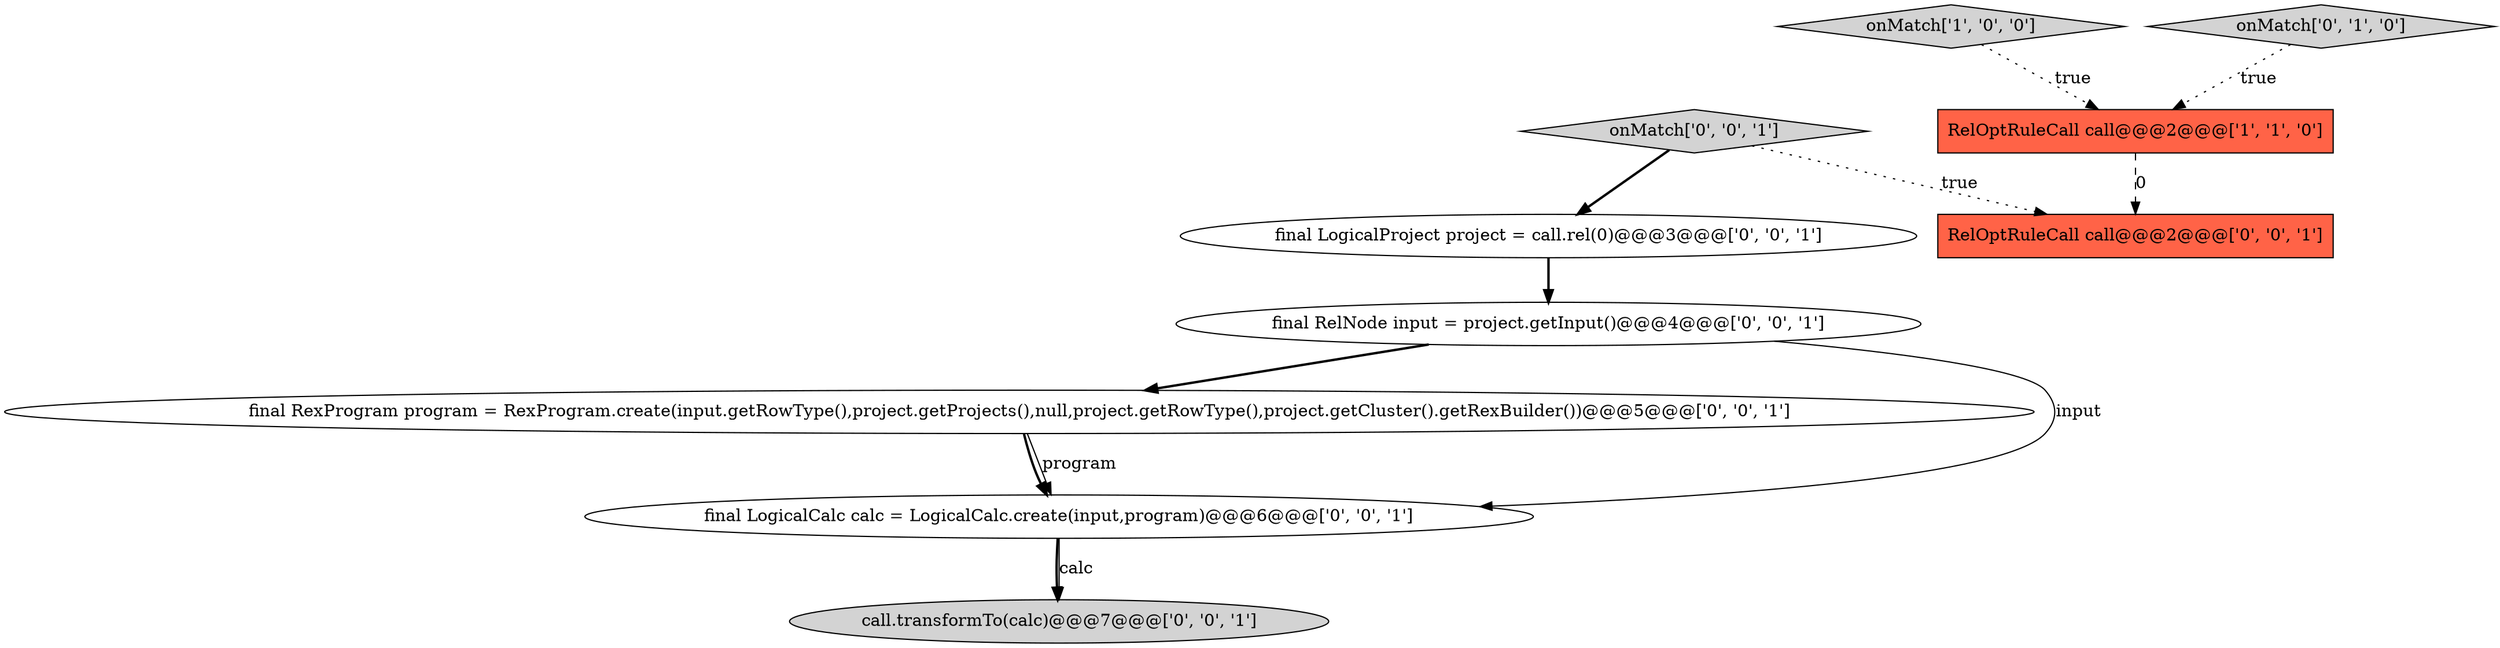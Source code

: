 digraph {
8 [style = filled, label = "call.transformTo(calc)@@@7@@@['0', '0', '1']", fillcolor = lightgray, shape = ellipse image = "AAA0AAABBB3BBB"];
0 [style = filled, label = "onMatch['1', '0', '0']", fillcolor = lightgray, shape = diamond image = "AAA0AAABBB1BBB"];
6 [style = filled, label = "final LogicalProject project = call.rel(0)@@@3@@@['0', '0', '1']", fillcolor = white, shape = ellipse image = "AAA0AAABBB3BBB"];
3 [style = filled, label = "final RelNode input = project.getInput()@@@4@@@['0', '0', '1']", fillcolor = white, shape = ellipse image = "AAA0AAABBB3BBB"];
1 [style = filled, label = "RelOptRuleCall call@@@2@@@['1', '1', '0']", fillcolor = tomato, shape = box image = "AAA0AAABBB1BBB"];
9 [style = filled, label = "onMatch['0', '0', '1']", fillcolor = lightgray, shape = diamond image = "AAA0AAABBB3BBB"];
5 [style = filled, label = "RelOptRuleCall call@@@2@@@['0', '0', '1']", fillcolor = tomato, shape = box image = "AAA0AAABBB3BBB"];
2 [style = filled, label = "onMatch['0', '1', '0']", fillcolor = lightgray, shape = diamond image = "AAA0AAABBB2BBB"];
7 [style = filled, label = "final RexProgram program = RexProgram.create(input.getRowType(),project.getProjects(),null,project.getRowType(),project.getCluster().getRexBuilder())@@@5@@@['0', '0', '1']", fillcolor = white, shape = ellipse image = "AAA0AAABBB3BBB"];
4 [style = filled, label = "final LogicalCalc calc = LogicalCalc.create(input,program)@@@6@@@['0', '0', '1']", fillcolor = white, shape = ellipse image = "AAA0AAABBB3BBB"];
2->1 [style = dotted, label="true"];
1->5 [style = dashed, label="0"];
0->1 [style = dotted, label="true"];
4->8 [style = bold, label=""];
7->4 [style = bold, label=""];
9->5 [style = dotted, label="true"];
6->3 [style = bold, label=""];
3->7 [style = bold, label=""];
3->4 [style = solid, label="input"];
7->4 [style = solid, label="program"];
4->8 [style = solid, label="calc"];
9->6 [style = bold, label=""];
}
